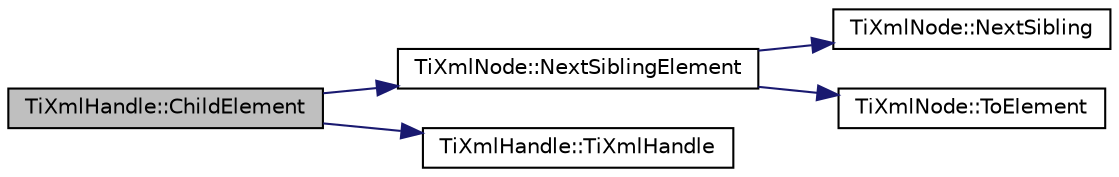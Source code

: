 digraph "TiXmlHandle::ChildElement"
{
  edge [fontname="Helvetica",fontsize="10",labelfontname="Helvetica",labelfontsize="10"];
  node [fontname="Helvetica",fontsize="10",shape=record];
  rankdir="LR";
  Node1 [label="TiXmlHandle::ChildElement",height=0.2,width=0.4,color="black", fillcolor="grey75", style="filled" fontcolor="black"];
  Node1 -> Node2 [color="midnightblue",fontsize="10",style="solid",fontname="Helvetica"];
  Node2 [label="TiXmlNode::NextSiblingElement",height=0.2,width=0.4,color="black", fillcolor="white", style="filled",URL="$d9/dca/class_ti_xml_node.html#a7667217e269e0da01d1f82aee94d1a3d"];
  Node2 -> Node3 [color="midnightblue",fontsize="10",style="solid",fontname="Helvetica"];
  Node3 [label="TiXmlNode::NextSibling",height=0.2,width=0.4,color="black", fillcolor="white", style="filled",URL="$d9/dca/class_ti_xml_node.html#af854baeba384f5fe9859f5aee03b548e",tooltip="Navigate to a sibling node. "];
  Node2 -> Node4 [color="midnightblue",fontsize="10",style="solid",fontname="Helvetica"];
  Node4 [label="TiXmlNode::ToElement",height=0.2,width=0.4,color="black", fillcolor="white", style="filled",URL="$d9/dca/class_ti_xml_node.html#a72abed96dc9667ab9e0a2a275301bb1c",tooltip="Cast to a more defined type. Will return null if not of the requested type. "];
  Node1 -> Node5 [color="midnightblue",fontsize="10",style="solid",fontname="Helvetica"];
  Node5 [label="TiXmlHandle::TiXmlHandle",height=0.2,width=0.4,color="black", fillcolor="white", style="filled",URL="$d3/d19/class_ti_xml_handle.html#aba18fd7bdefb942ecdea4bf4b8e29ec8",tooltip="Create a handle from any node (at any depth of the tree.) This can be a null pointer. "];
}
